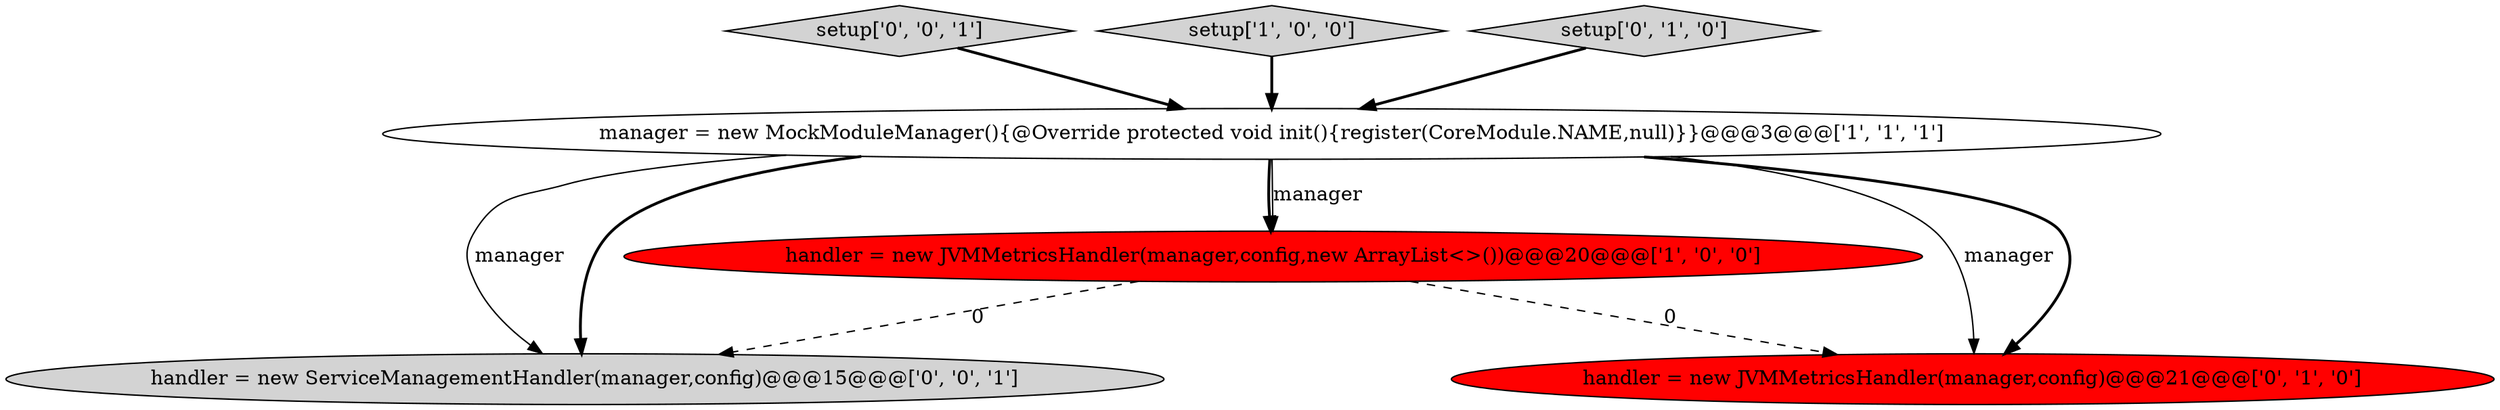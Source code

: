 digraph {
2 [style = filled, label = "manager = new MockModuleManager(){@Override protected void init(){register(CoreModule.NAME,null)}}@@@3@@@['1', '1', '1']", fillcolor = white, shape = ellipse image = "AAA0AAABBB1BBB"];
6 [style = filled, label = "handler = new ServiceManagementHandler(manager,config)@@@15@@@['0', '0', '1']", fillcolor = lightgray, shape = ellipse image = "AAA0AAABBB3BBB"];
0 [style = filled, label = "handler = new JVMMetricsHandler(manager,config,new ArrayList<>())@@@20@@@['1', '0', '0']", fillcolor = red, shape = ellipse image = "AAA1AAABBB1BBB"];
5 [style = filled, label = "setup['0', '0', '1']", fillcolor = lightgray, shape = diamond image = "AAA0AAABBB3BBB"];
4 [style = filled, label = "handler = new JVMMetricsHandler(manager,config)@@@21@@@['0', '1', '0']", fillcolor = red, shape = ellipse image = "AAA1AAABBB2BBB"];
1 [style = filled, label = "setup['1', '0', '0']", fillcolor = lightgray, shape = diamond image = "AAA0AAABBB1BBB"];
3 [style = filled, label = "setup['0', '1', '0']", fillcolor = lightgray, shape = diamond image = "AAA0AAABBB2BBB"];
5->2 [style = bold, label=""];
1->2 [style = bold, label=""];
2->0 [style = bold, label=""];
0->4 [style = dashed, label="0"];
2->4 [style = solid, label="manager"];
2->6 [style = solid, label="manager"];
3->2 [style = bold, label=""];
2->0 [style = solid, label="manager"];
2->4 [style = bold, label=""];
2->6 [style = bold, label=""];
0->6 [style = dashed, label="0"];
}
